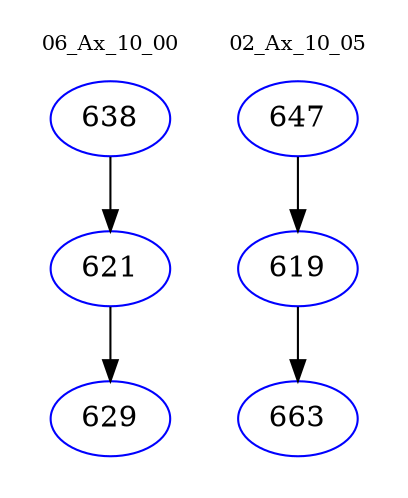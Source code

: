digraph{
subgraph cluster_0 {
color = white
label = "06_Ax_10_00";
fontsize=10;
T0_638 [label="638", color="blue"]
T0_638 -> T0_621 [color="black"]
T0_621 [label="621", color="blue"]
T0_621 -> T0_629 [color="black"]
T0_629 [label="629", color="blue"]
}
subgraph cluster_1 {
color = white
label = "02_Ax_10_05";
fontsize=10;
T1_647 [label="647", color="blue"]
T1_647 -> T1_619 [color="black"]
T1_619 [label="619", color="blue"]
T1_619 -> T1_663 [color="black"]
T1_663 [label="663", color="blue"]
}
}
